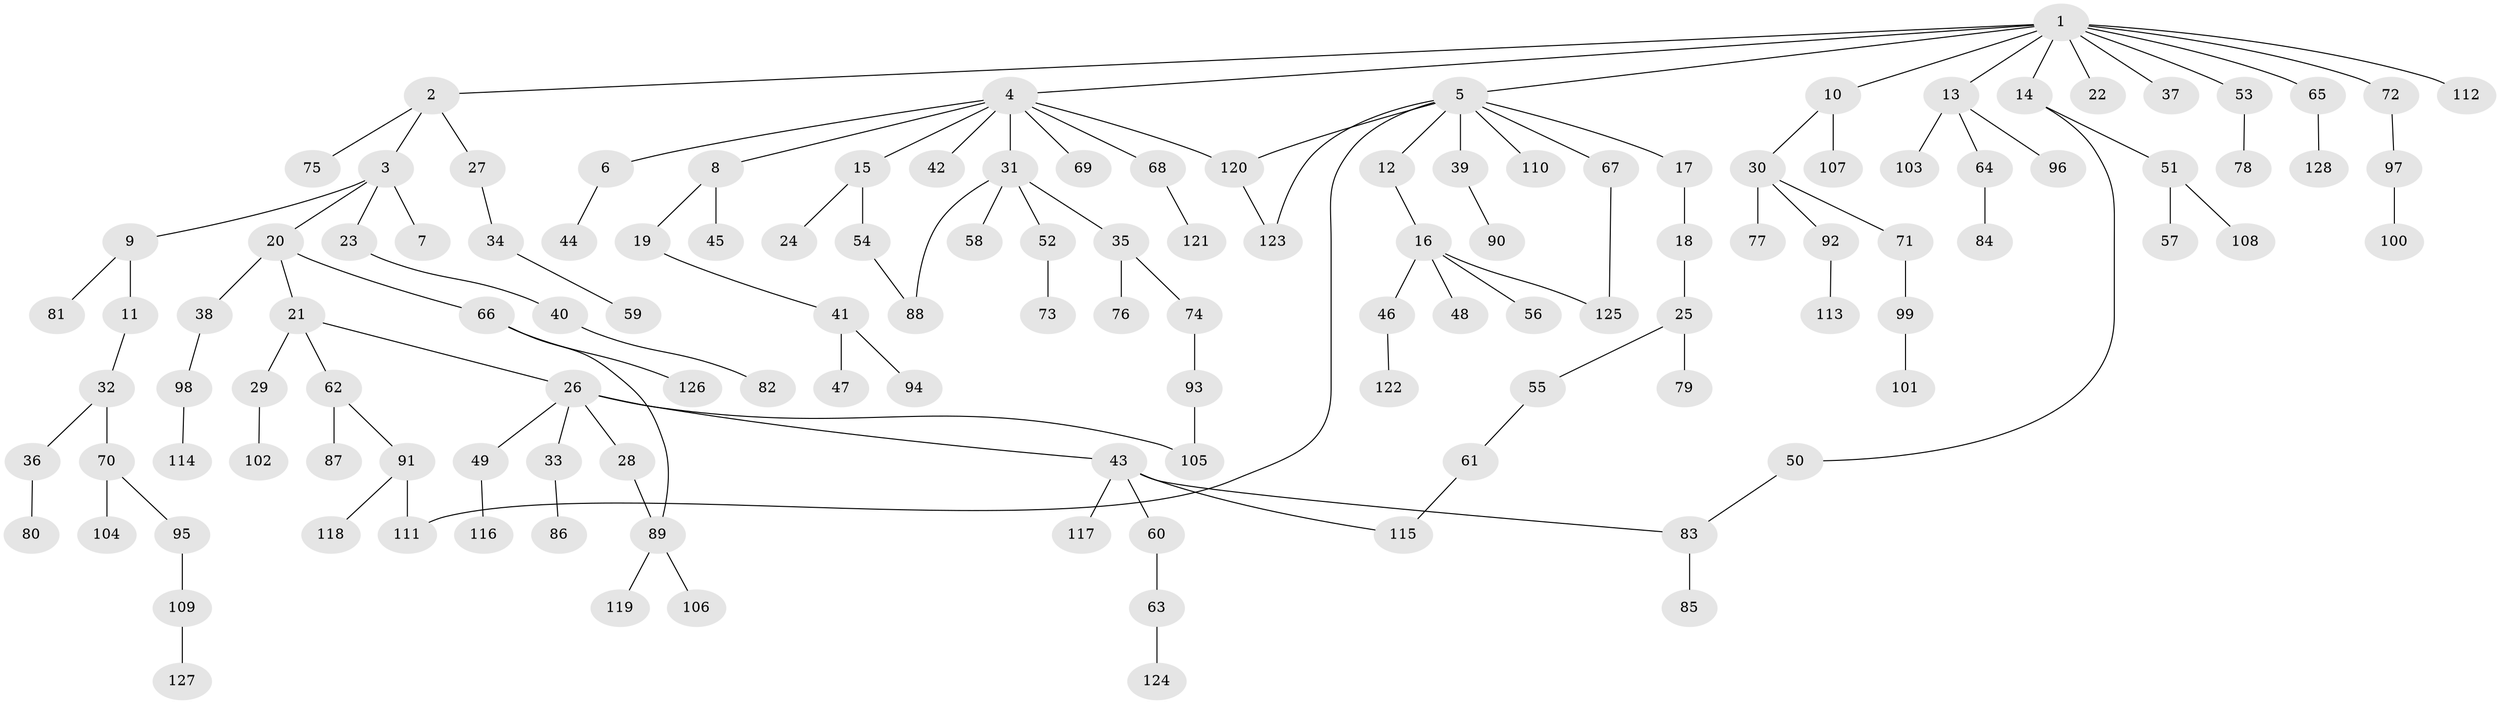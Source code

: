 // coarse degree distribution, {2: 0.4155844155844156, 4: 0.06493506493506493, 6: 0.012987012987012988, 3: 0.07792207792207792, 11: 0.012987012987012988, 1: 0.37662337662337664, 8: 0.012987012987012988, 5: 0.012987012987012988, 7: 0.012987012987012988}
// Generated by graph-tools (version 1.1) at 2025/36/03/04/25 23:36:08]
// undirected, 128 vertices, 136 edges
graph export_dot {
  node [color=gray90,style=filled];
  1;
  2;
  3;
  4;
  5;
  6;
  7;
  8;
  9;
  10;
  11;
  12;
  13;
  14;
  15;
  16;
  17;
  18;
  19;
  20;
  21;
  22;
  23;
  24;
  25;
  26;
  27;
  28;
  29;
  30;
  31;
  32;
  33;
  34;
  35;
  36;
  37;
  38;
  39;
  40;
  41;
  42;
  43;
  44;
  45;
  46;
  47;
  48;
  49;
  50;
  51;
  52;
  53;
  54;
  55;
  56;
  57;
  58;
  59;
  60;
  61;
  62;
  63;
  64;
  65;
  66;
  67;
  68;
  69;
  70;
  71;
  72;
  73;
  74;
  75;
  76;
  77;
  78;
  79;
  80;
  81;
  82;
  83;
  84;
  85;
  86;
  87;
  88;
  89;
  90;
  91;
  92;
  93;
  94;
  95;
  96;
  97;
  98;
  99;
  100;
  101;
  102;
  103;
  104;
  105;
  106;
  107;
  108;
  109;
  110;
  111;
  112;
  113;
  114;
  115;
  116;
  117;
  118;
  119;
  120;
  121;
  122;
  123;
  124;
  125;
  126;
  127;
  128;
  1 -- 2;
  1 -- 4;
  1 -- 5;
  1 -- 10;
  1 -- 13;
  1 -- 14;
  1 -- 22;
  1 -- 37;
  1 -- 53;
  1 -- 65;
  1 -- 72;
  1 -- 112;
  2 -- 3;
  2 -- 27;
  2 -- 75;
  3 -- 7;
  3 -- 9;
  3 -- 20;
  3 -- 23;
  4 -- 6;
  4 -- 8;
  4 -- 15;
  4 -- 31;
  4 -- 42;
  4 -- 68;
  4 -- 69;
  4 -- 120;
  5 -- 12;
  5 -- 17;
  5 -- 39;
  5 -- 67;
  5 -- 110;
  5 -- 123;
  5 -- 120;
  5 -- 111;
  6 -- 44;
  8 -- 19;
  8 -- 45;
  9 -- 11;
  9 -- 81;
  10 -- 30;
  10 -- 107;
  11 -- 32;
  12 -- 16;
  13 -- 64;
  13 -- 96;
  13 -- 103;
  14 -- 50;
  14 -- 51;
  15 -- 24;
  15 -- 54;
  16 -- 46;
  16 -- 48;
  16 -- 56;
  16 -- 125;
  17 -- 18;
  18 -- 25;
  19 -- 41;
  20 -- 21;
  20 -- 38;
  20 -- 66;
  21 -- 26;
  21 -- 29;
  21 -- 62;
  23 -- 40;
  25 -- 55;
  25 -- 79;
  26 -- 28;
  26 -- 33;
  26 -- 43;
  26 -- 49;
  26 -- 105;
  27 -- 34;
  28 -- 89;
  29 -- 102;
  30 -- 71;
  30 -- 77;
  30 -- 92;
  31 -- 35;
  31 -- 52;
  31 -- 58;
  31 -- 88;
  32 -- 36;
  32 -- 70;
  33 -- 86;
  34 -- 59;
  35 -- 74;
  35 -- 76;
  36 -- 80;
  38 -- 98;
  39 -- 90;
  40 -- 82;
  41 -- 47;
  41 -- 94;
  43 -- 60;
  43 -- 115;
  43 -- 117;
  43 -- 83;
  46 -- 122;
  49 -- 116;
  50 -- 83;
  51 -- 57;
  51 -- 108;
  52 -- 73;
  53 -- 78;
  54 -- 88;
  55 -- 61;
  60 -- 63;
  61 -- 115;
  62 -- 87;
  62 -- 91;
  63 -- 124;
  64 -- 84;
  65 -- 128;
  66 -- 89;
  66 -- 126;
  67 -- 125;
  68 -- 121;
  70 -- 95;
  70 -- 104;
  71 -- 99;
  72 -- 97;
  74 -- 93;
  83 -- 85;
  89 -- 106;
  89 -- 119;
  91 -- 111;
  91 -- 118;
  92 -- 113;
  93 -- 105;
  95 -- 109;
  97 -- 100;
  98 -- 114;
  99 -- 101;
  109 -- 127;
  120 -- 123;
}
